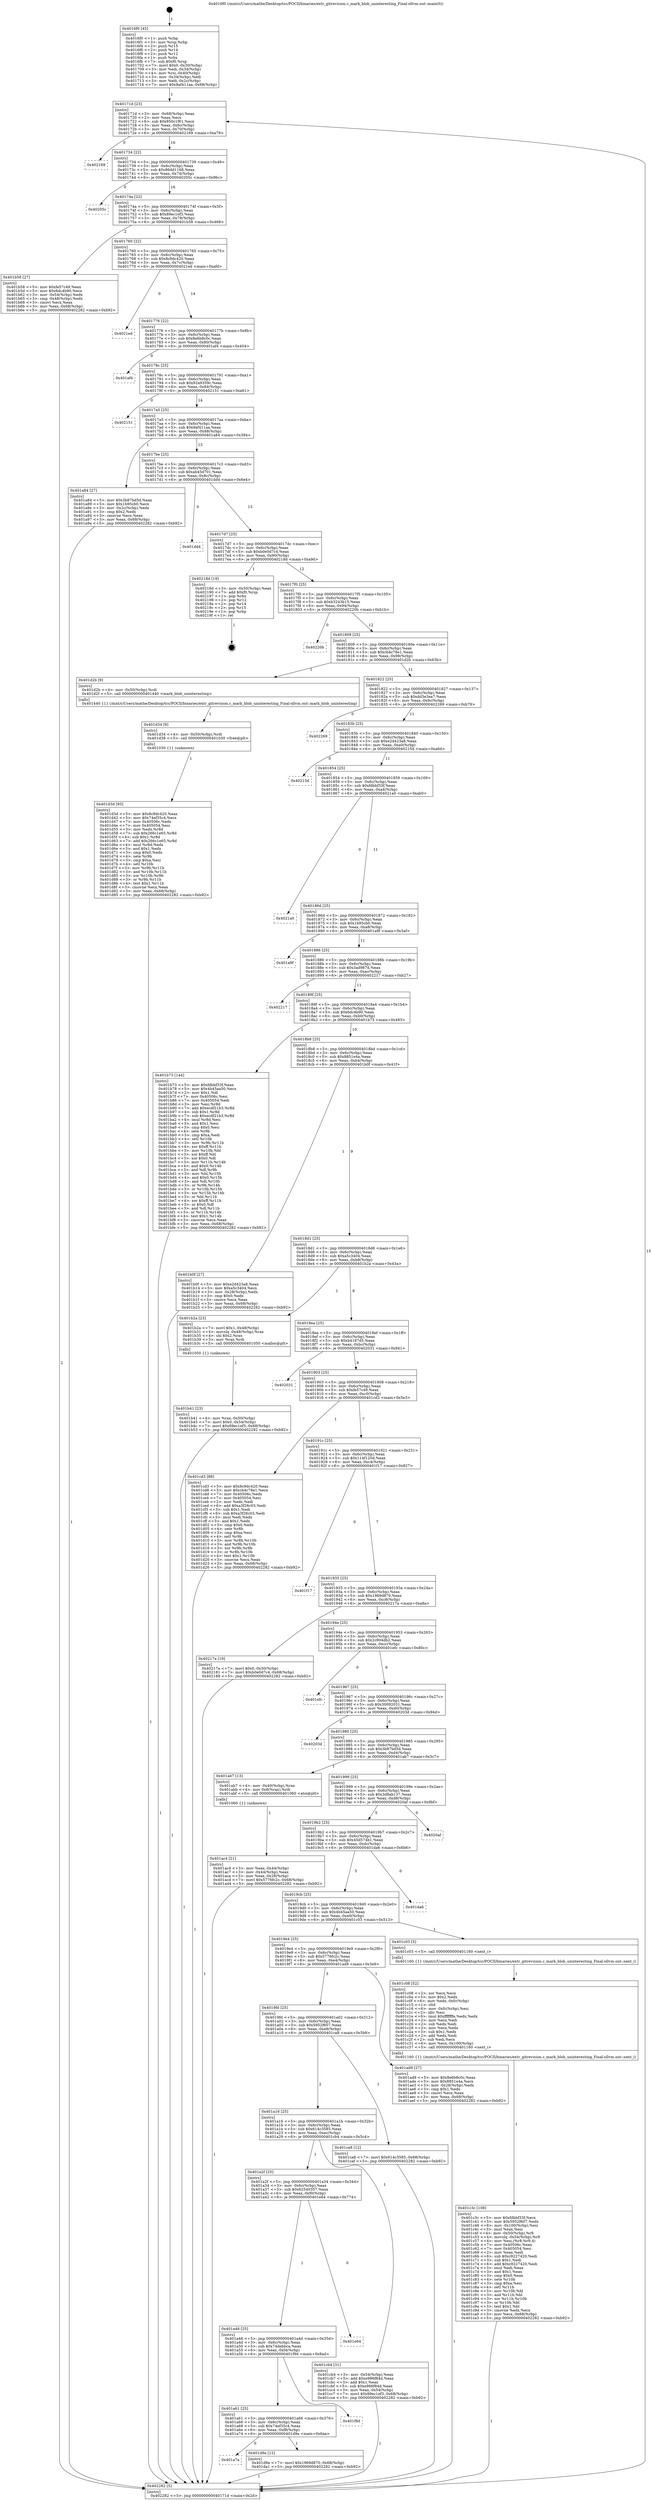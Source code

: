 digraph "0x4016f0" {
  label = "0x4016f0 (/mnt/c/Users/mathe/Desktop/tcc/POCII/binaries/extr_gitrevision.c_mark_blob_uninteresting_Final-ollvm.out::main(0))"
  labelloc = "t"
  node[shape=record]

  Entry [label="",width=0.3,height=0.3,shape=circle,fillcolor=black,style=filled]
  "0x40171d" [label="{
     0x40171d [23]\l
     | [instrs]\l
     &nbsp;&nbsp;0x40171d \<+3\>: mov -0x68(%rbp),%eax\l
     &nbsp;&nbsp;0x401720 \<+2\>: mov %eax,%ecx\l
     &nbsp;&nbsp;0x401722 \<+6\>: sub $0x850c1f61,%ecx\l
     &nbsp;&nbsp;0x401728 \<+3\>: mov %eax,-0x6c(%rbp)\l
     &nbsp;&nbsp;0x40172b \<+3\>: mov %ecx,-0x70(%rbp)\l
     &nbsp;&nbsp;0x40172e \<+6\>: je 0000000000402169 \<main+0xa79\>\l
  }"]
  "0x402169" [label="{
     0x402169\l
  }", style=dashed]
  "0x401734" [label="{
     0x401734 [22]\l
     | [instrs]\l
     &nbsp;&nbsp;0x401734 \<+5\>: jmp 0000000000401739 \<main+0x49\>\l
     &nbsp;&nbsp;0x401739 \<+3\>: mov -0x6c(%rbp),%eax\l
     &nbsp;&nbsp;0x40173c \<+5\>: sub $0x86dd1168,%eax\l
     &nbsp;&nbsp;0x401741 \<+3\>: mov %eax,-0x74(%rbp)\l
     &nbsp;&nbsp;0x401744 \<+6\>: je 000000000040205c \<main+0x96c\>\l
  }"]
  Exit [label="",width=0.3,height=0.3,shape=circle,fillcolor=black,style=filled,peripheries=2]
  "0x40205c" [label="{
     0x40205c\l
  }", style=dashed]
  "0x40174a" [label="{
     0x40174a [22]\l
     | [instrs]\l
     &nbsp;&nbsp;0x40174a \<+5\>: jmp 000000000040174f \<main+0x5f\>\l
     &nbsp;&nbsp;0x40174f \<+3\>: mov -0x6c(%rbp),%eax\l
     &nbsp;&nbsp;0x401752 \<+5\>: sub $0x89ec1ef3,%eax\l
     &nbsp;&nbsp;0x401757 \<+3\>: mov %eax,-0x78(%rbp)\l
     &nbsp;&nbsp;0x40175a \<+6\>: je 0000000000401b58 \<main+0x468\>\l
  }"]
  "0x401a7a" [label="{
     0x401a7a\l
  }", style=dashed]
  "0x401b58" [label="{
     0x401b58 [27]\l
     | [instrs]\l
     &nbsp;&nbsp;0x401b58 \<+5\>: mov $0xfe57c49,%eax\l
     &nbsp;&nbsp;0x401b5d \<+5\>: mov $0x6dc4b90,%ecx\l
     &nbsp;&nbsp;0x401b62 \<+3\>: mov -0x54(%rbp),%edx\l
     &nbsp;&nbsp;0x401b65 \<+3\>: cmp -0x48(%rbp),%edx\l
     &nbsp;&nbsp;0x401b68 \<+3\>: cmovl %ecx,%eax\l
     &nbsp;&nbsp;0x401b6b \<+3\>: mov %eax,-0x68(%rbp)\l
     &nbsp;&nbsp;0x401b6e \<+5\>: jmp 0000000000402282 \<main+0xb92\>\l
  }"]
  "0x401760" [label="{
     0x401760 [22]\l
     | [instrs]\l
     &nbsp;&nbsp;0x401760 \<+5\>: jmp 0000000000401765 \<main+0x75\>\l
     &nbsp;&nbsp;0x401765 \<+3\>: mov -0x6c(%rbp),%eax\l
     &nbsp;&nbsp;0x401768 \<+5\>: sub $0x8c9dc420,%eax\l
     &nbsp;&nbsp;0x40176d \<+3\>: mov %eax,-0x7c(%rbp)\l
     &nbsp;&nbsp;0x401770 \<+6\>: je 00000000004021ed \<main+0xafd\>\l
  }"]
  "0x401d9a" [label="{
     0x401d9a [12]\l
     | [instrs]\l
     &nbsp;&nbsp;0x401d9a \<+7\>: movl $0x1969d870,-0x68(%rbp)\l
     &nbsp;&nbsp;0x401da1 \<+5\>: jmp 0000000000402282 \<main+0xb92\>\l
  }"]
  "0x4021ed" [label="{
     0x4021ed\l
  }", style=dashed]
  "0x401776" [label="{
     0x401776 [22]\l
     | [instrs]\l
     &nbsp;&nbsp;0x401776 \<+5\>: jmp 000000000040177b \<main+0x8b\>\l
     &nbsp;&nbsp;0x40177b \<+3\>: mov -0x6c(%rbp),%eax\l
     &nbsp;&nbsp;0x40177e \<+5\>: sub $0x8e6b8c0c,%eax\l
     &nbsp;&nbsp;0x401783 \<+3\>: mov %eax,-0x80(%rbp)\l
     &nbsp;&nbsp;0x401786 \<+6\>: je 0000000000401af4 \<main+0x404\>\l
  }"]
  "0x401a61" [label="{
     0x401a61 [25]\l
     | [instrs]\l
     &nbsp;&nbsp;0x401a61 \<+5\>: jmp 0000000000401a66 \<main+0x376\>\l
     &nbsp;&nbsp;0x401a66 \<+3\>: mov -0x6c(%rbp),%eax\l
     &nbsp;&nbsp;0x401a69 \<+5\>: sub $0x74ef35c4,%eax\l
     &nbsp;&nbsp;0x401a6e \<+6\>: mov %eax,-0xf8(%rbp)\l
     &nbsp;&nbsp;0x401a74 \<+6\>: je 0000000000401d9a \<main+0x6aa\>\l
  }"]
  "0x401af4" [label="{
     0x401af4\l
  }", style=dashed]
  "0x40178c" [label="{
     0x40178c [25]\l
     | [instrs]\l
     &nbsp;&nbsp;0x40178c \<+5\>: jmp 0000000000401791 \<main+0xa1\>\l
     &nbsp;&nbsp;0x401791 \<+3\>: mov -0x6c(%rbp),%eax\l
     &nbsp;&nbsp;0x401794 \<+5\>: sub $0x92a9359c,%eax\l
     &nbsp;&nbsp;0x401799 \<+6\>: mov %eax,-0x84(%rbp)\l
     &nbsp;&nbsp;0x40179f \<+6\>: je 0000000000402151 \<main+0xa61\>\l
  }"]
  "0x401f9d" [label="{
     0x401f9d\l
  }", style=dashed]
  "0x402151" [label="{
     0x402151\l
  }", style=dashed]
  "0x4017a5" [label="{
     0x4017a5 [25]\l
     | [instrs]\l
     &nbsp;&nbsp;0x4017a5 \<+5\>: jmp 00000000004017aa \<main+0xba\>\l
     &nbsp;&nbsp;0x4017aa \<+3\>: mov -0x6c(%rbp),%eax\l
     &nbsp;&nbsp;0x4017ad \<+5\>: sub $0x9af411aa,%eax\l
     &nbsp;&nbsp;0x4017b2 \<+6\>: mov %eax,-0x88(%rbp)\l
     &nbsp;&nbsp;0x4017b8 \<+6\>: je 0000000000401a84 \<main+0x394\>\l
  }"]
  "0x401a48" [label="{
     0x401a48 [25]\l
     | [instrs]\l
     &nbsp;&nbsp;0x401a48 \<+5\>: jmp 0000000000401a4d \<main+0x35d\>\l
     &nbsp;&nbsp;0x401a4d \<+3\>: mov -0x6c(%rbp),%eax\l
     &nbsp;&nbsp;0x401a50 \<+5\>: sub $0x74debbca,%eax\l
     &nbsp;&nbsp;0x401a55 \<+6\>: mov %eax,-0xf4(%rbp)\l
     &nbsp;&nbsp;0x401a5b \<+6\>: je 0000000000401f9d \<main+0x8ad\>\l
  }"]
  "0x401a84" [label="{
     0x401a84 [27]\l
     | [instrs]\l
     &nbsp;&nbsp;0x401a84 \<+5\>: mov $0x3b87bd5d,%eax\l
     &nbsp;&nbsp;0x401a89 \<+5\>: mov $0x1b95cb0,%ecx\l
     &nbsp;&nbsp;0x401a8e \<+3\>: mov -0x2c(%rbp),%edx\l
     &nbsp;&nbsp;0x401a91 \<+3\>: cmp $0x2,%edx\l
     &nbsp;&nbsp;0x401a94 \<+3\>: cmovne %ecx,%eax\l
     &nbsp;&nbsp;0x401a97 \<+3\>: mov %eax,-0x68(%rbp)\l
     &nbsp;&nbsp;0x401a9a \<+5\>: jmp 0000000000402282 \<main+0xb92\>\l
  }"]
  "0x4017be" [label="{
     0x4017be [25]\l
     | [instrs]\l
     &nbsp;&nbsp;0x4017be \<+5\>: jmp 00000000004017c3 \<main+0xd3\>\l
     &nbsp;&nbsp;0x4017c3 \<+3\>: mov -0x6c(%rbp),%eax\l
     &nbsp;&nbsp;0x4017c6 \<+5\>: sub $0xab45d701,%eax\l
     &nbsp;&nbsp;0x4017cb \<+6\>: mov %eax,-0x8c(%rbp)\l
     &nbsp;&nbsp;0x4017d1 \<+6\>: je 0000000000401dd4 \<main+0x6e4\>\l
  }"]
  "0x402282" [label="{
     0x402282 [5]\l
     | [instrs]\l
     &nbsp;&nbsp;0x402282 \<+5\>: jmp 000000000040171d \<main+0x2d\>\l
  }"]
  "0x4016f0" [label="{
     0x4016f0 [45]\l
     | [instrs]\l
     &nbsp;&nbsp;0x4016f0 \<+1\>: push %rbp\l
     &nbsp;&nbsp;0x4016f1 \<+3\>: mov %rsp,%rbp\l
     &nbsp;&nbsp;0x4016f4 \<+2\>: push %r15\l
     &nbsp;&nbsp;0x4016f6 \<+2\>: push %r14\l
     &nbsp;&nbsp;0x4016f8 \<+2\>: push %r12\l
     &nbsp;&nbsp;0x4016fa \<+1\>: push %rbx\l
     &nbsp;&nbsp;0x4016fb \<+7\>: sub $0xf0,%rsp\l
     &nbsp;&nbsp;0x401702 \<+7\>: movl $0x0,-0x30(%rbp)\l
     &nbsp;&nbsp;0x401709 \<+3\>: mov %edi,-0x34(%rbp)\l
     &nbsp;&nbsp;0x40170c \<+4\>: mov %rsi,-0x40(%rbp)\l
     &nbsp;&nbsp;0x401710 \<+3\>: mov -0x34(%rbp),%edi\l
     &nbsp;&nbsp;0x401713 \<+3\>: mov %edi,-0x2c(%rbp)\l
     &nbsp;&nbsp;0x401716 \<+7\>: movl $0x9af411aa,-0x68(%rbp)\l
  }"]
  "0x401e64" [label="{
     0x401e64\l
  }", style=dashed]
  "0x401dd4" [label="{
     0x401dd4\l
  }", style=dashed]
  "0x4017d7" [label="{
     0x4017d7 [25]\l
     | [instrs]\l
     &nbsp;&nbsp;0x4017d7 \<+5\>: jmp 00000000004017dc \<main+0xec\>\l
     &nbsp;&nbsp;0x4017dc \<+3\>: mov -0x6c(%rbp),%eax\l
     &nbsp;&nbsp;0x4017df \<+5\>: sub $0xb0e0d7c4,%eax\l
     &nbsp;&nbsp;0x4017e4 \<+6\>: mov %eax,-0x90(%rbp)\l
     &nbsp;&nbsp;0x4017ea \<+6\>: je 000000000040218d \<main+0xa9d\>\l
  }"]
  "0x401d3d" [label="{
     0x401d3d [93]\l
     | [instrs]\l
     &nbsp;&nbsp;0x401d3d \<+5\>: mov $0x8c9dc420,%eax\l
     &nbsp;&nbsp;0x401d42 \<+5\>: mov $0x74ef35c4,%ecx\l
     &nbsp;&nbsp;0x401d47 \<+7\>: mov 0x40506c,%edx\l
     &nbsp;&nbsp;0x401d4e \<+7\>: mov 0x405054,%esi\l
     &nbsp;&nbsp;0x401d55 \<+3\>: mov %edx,%r8d\l
     &nbsp;&nbsp;0x401d58 \<+7\>: sub $0x266c1e65,%r8d\l
     &nbsp;&nbsp;0x401d5f \<+4\>: sub $0x1,%r8d\l
     &nbsp;&nbsp;0x401d63 \<+7\>: add $0x266c1e65,%r8d\l
     &nbsp;&nbsp;0x401d6a \<+4\>: imul %r8d,%edx\l
     &nbsp;&nbsp;0x401d6e \<+3\>: and $0x1,%edx\l
     &nbsp;&nbsp;0x401d71 \<+3\>: cmp $0x0,%edx\l
     &nbsp;&nbsp;0x401d74 \<+4\>: sete %r9b\l
     &nbsp;&nbsp;0x401d78 \<+3\>: cmp $0xa,%esi\l
     &nbsp;&nbsp;0x401d7b \<+4\>: setl %r10b\l
     &nbsp;&nbsp;0x401d7f \<+3\>: mov %r9b,%r11b\l
     &nbsp;&nbsp;0x401d82 \<+3\>: and %r10b,%r11b\l
     &nbsp;&nbsp;0x401d85 \<+3\>: xor %r10b,%r9b\l
     &nbsp;&nbsp;0x401d88 \<+3\>: or %r9b,%r11b\l
     &nbsp;&nbsp;0x401d8b \<+4\>: test $0x1,%r11b\l
     &nbsp;&nbsp;0x401d8f \<+3\>: cmovne %ecx,%eax\l
     &nbsp;&nbsp;0x401d92 \<+3\>: mov %eax,-0x68(%rbp)\l
     &nbsp;&nbsp;0x401d95 \<+5\>: jmp 0000000000402282 \<main+0xb92\>\l
  }"]
  "0x40218d" [label="{
     0x40218d [19]\l
     | [instrs]\l
     &nbsp;&nbsp;0x40218d \<+3\>: mov -0x30(%rbp),%eax\l
     &nbsp;&nbsp;0x402190 \<+7\>: add $0xf0,%rsp\l
     &nbsp;&nbsp;0x402197 \<+1\>: pop %rbx\l
     &nbsp;&nbsp;0x402198 \<+2\>: pop %r12\l
     &nbsp;&nbsp;0x40219a \<+2\>: pop %r14\l
     &nbsp;&nbsp;0x40219c \<+2\>: pop %r15\l
     &nbsp;&nbsp;0x40219e \<+1\>: pop %rbp\l
     &nbsp;&nbsp;0x40219f \<+1\>: ret\l
  }"]
  "0x4017f0" [label="{
     0x4017f0 [25]\l
     | [instrs]\l
     &nbsp;&nbsp;0x4017f0 \<+5\>: jmp 00000000004017f5 \<main+0x105\>\l
     &nbsp;&nbsp;0x4017f5 \<+3\>: mov -0x6c(%rbp),%eax\l
     &nbsp;&nbsp;0x4017f8 \<+5\>: sub $0xb3243b15,%eax\l
     &nbsp;&nbsp;0x4017fd \<+6\>: mov %eax,-0x94(%rbp)\l
     &nbsp;&nbsp;0x401803 \<+6\>: je 000000000040220b \<main+0xb1b\>\l
  }"]
  "0x401d34" [label="{
     0x401d34 [9]\l
     | [instrs]\l
     &nbsp;&nbsp;0x401d34 \<+4\>: mov -0x50(%rbp),%rdi\l
     &nbsp;&nbsp;0x401d38 \<+5\>: call 0000000000401030 \<free@plt\>\l
     | [calls]\l
     &nbsp;&nbsp;0x401030 \{1\} (unknown)\l
  }"]
  "0x40220b" [label="{
     0x40220b\l
  }", style=dashed]
  "0x401809" [label="{
     0x401809 [25]\l
     | [instrs]\l
     &nbsp;&nbsp;0x401809 \<+5\>: jmp 000000000040180e \<main+0x11e\>\l
     &nbsp;&nbsp;0x40180e \<+3\>: mov -0x6c(%rbp),%eax\l
     &nbsp;&nbsp;0x401811 \<+5\>: sub $0xcb4c78e1,%eax\l
     &nbsp;&nbsp;0x401816 \<+6\>: mov %eax,-0x98(%rbp)\l
     &nbsp;&nbsp;0x40181c \<+6\>: je 0000000000401d2b \<main+0x63b\>\l
  }"]
  "0x401a2f" [label="{
     0x401a2f [25]\l
     | [instrs]\l
     &nbsp;&nbsp;0x401a2f \<+5\>: jmp 0000000000401a34 \<main+0x344\>\l
     &nbsp;&nbsp;0x401a34 \<+3\>: mov -0x6c(%rbp),%eax\l
     &nbsp;&nbsp;0x401a37 \<+5\>: sub $0x62540357,%eax\l
     &nbsp;&nbsp;0x401a3c \<+6\>: mov %eax,-0xf0(%rbp)\l
     &nbsp;&nbsp;0x401a42 \<+6\>: je 0000000000401e64 \<main+0x774\>\l
  }"]
  "0x401d2b" [label="{
     0x401d2b [9]\l
     | [instrs]\l
     &nbsp;&nbsp;0x401d2b \<+4\>: mov -0x50(%rbp),%rdi\l
     &nbsp;&nbsp;0x401d2f \<+5\>: call 0000000000401440 \<mark_blob_uninteresting\>\l
     | [calls]\l
     &nbsp;&nbsp;0x401440 \{1\} (/mnt/c/Users/mathe/Desktop/tcc/POCII/binaries/extr_gitrevision.c_mark_blob_uninteresting_Final-ollvm.out::mark_blob_uninteresting)\l
  }"]
  "0x401822" [label="{
     0x401822 [25]\l
     | [instrs]\l
     &nbsp;&nbsp;0x401822 \<+5\>: jmp 0000000000401827 \<main+0x137\>\l
     &nbsp;&nbsp;0x401827 \<+3\>: mov -0x6c(%rbp),%eax\l
     &nbsp;&nbsp;0x40182a \<+5\>: sub $0xdd3e3ea7,%eax\l
     &nbsp;&nbsp;0x40182f \<+6\>: mov %eax,-0x9c(%rbp)\l
     &nbsp;&nbsp;0x401835 \<+6\>: je 0000000000402269 \<main+0xb79\>\l
  }"]
  "0x401cb4" [label="{
     0x401cb4 [31]\l
     | [instrs]\l
     &nbsp;&nbsp;0x401cb4 \<+3\>: mov -0x54(%rbp),%eax\l
     &nbsp;&nbsp;0x401cb7 \<+5\>: add $0xe986f84d,%eax\l
     &nbsp;&nbsp;0x401cbc \<+3\>: add $0x1,%eax\l
     &nbsp;&nbsp;0x401cbf \<+5\>: sub $0xe986f84d,%eax\l
     &nbsp;&nbsp;0x401cc4 \<+3\>: mov %eax,-0x54(%rbp)\l
     &nbsp;&nbsp;0x401cc7 \<+7\>: movl $0x89ec1ef3,-0x68(%rbp)\l
     &nbsp;&nbsp;0x401cce \<+5\>: jmp 0000000000402282 \<main+0xb92\>\l
  }"]
  "0x402269" [label="{
     0x402269\l
  }", style=dashed]
  "0x40183b" [label="{
     0x40183b [25]\l
     | [instrs]\l
     &nbsp;&nbsp;0x40183b \<+5\>: jmp 0000000000401840 \<main+0x150\>\l
     &nbsp;&nbsp;0x401840 \<+3\>: mov -0x6c(%rbp),%eax\l
     &nbsp;&nbsp;0x401843 \<+5\>: sub $0xe2d423a8,%eax\l
     &nbsp;&nbsp;0x401848 \<+6\>: mov %eax,-0xa0(%rbp)\l
     &nbsp;&nbsp;0x40184e \<+6\>: je 000000000040215d \<main+0xa6d\>\l
  }"]
  "0x401a16" [label="{
     0x401a16 [25]\l
     | [instrs]\l
     &nbsp;&nbsp;0x401a16 \<+5\>: jmp 0000000000401a1b \<main+0x32b\>\l
     &nbsp;&nbsp;0x401a1b \<+3\>: mov -0x6c(%rbp),%eax\l
     &nbsp;&nbsp;0x401a1e \<+5\>: sub $0x614c3585,%eax\l
     &nbsp;&nbsp;0x401a23 \<+6\>: mov %eax,-0xec(%rbp)\l
     &nbsp;&nbsp;0x401a29 \<+6\>: je 0000000000401cb4 \<main+0x5c4\>\l
  }"]
  "0x40215d" [label="{
     0x40215d\l
  }", style=dashed]
  "0x401854" [label="{
     0x401854 [25]\l
     | [instrs]\l
     &nbsp;&nbsp;0x401854 \<+5\>: jmp 0000000000401859 \<main+0x169\>\l
     &nbsp;&nbsp;0x401859 \<+3\>: mov -0x6c(%rbp),%eax\l
     &nbsp;&nbsp;0x40185c \<+5\>: sub $0xfdbbf33f,%eax\l
     &nbsp;&nbsp;0x401861 \<+6\>: mov %eax,-0xa4(%rbp)\l
     &nbsp;&nbsp;0x401867 \<+6\>: je 00000000004021a0 \<main+0xab0\>\l
  }"]
  "0x401ca8" [label="{
     0x401ca8 [12]\l
     | [instrs]\l
     &nbsp;&nbsp;0x401ca8 \<+7\>: movl $0x614c3585,-0x68(%rbp)\l
     &nbsp;&nbsp;0x401caf \<+5\>: jmp 0000000000402282 \<main+0xb92\>\l
  }"]
  "0x4021a0" [label="{
     0x4021a0\l
  }", style=dashed]
  "0x40186d" [label="{
     0x40186d [25]\l
     | [instrs]\l
     &nbsp;&nbsp;0x40186d \<+5\>: jmp 0000000000401872 \<main+0x182\>\l
     &nbsp;&nbsp;0x401872 \<+3\>: mov -0x6c(%rbp),%eax\l
     &nbsp;&nbsp;0x401875 \<+5\>: sub $0x1b95cb0,%eax\l
     &nbsp;&nbsp;0x40187a \<+6\>: mov %eax,-0xa8(%rbp)\l
     &nbsp;&nbsp;0x401880 \<+6\>: je 0000000000401a9f \<main+0x3af\>\l
  }"]
  "0x401c3c" [label="{
     0x401c3c [108]\l
     | [instrs]\l
     &nbsp;&nbsp;0x401c3c \<+5\>: mov $0xfdbbf33f,%ecx\l
     &nbsp;&nbsp;0x401c41 \<+5\>: mov $0x5952f607,%edx\l
     &nbsp;&nbsp;0x401c46 \<+6\>: mov -0x100(%rbp),%esi\l
     &nbsp;&nbsp;0x401c4c \<+3\>: imul %eax,%esi\l
     &nbsp;&nbsp;0x401c4f \<+4\>: mov -0x50(%rbp),%r8\l
     &nbsp;&nbsp;0x401c53 \<+4\>: movslq -0x54(%rbp),%r9\l
     &nbsp;&nbsp;0x401c57 \<+4\>: mov %esi,(%r8,%r9,4)\l
     &nbsp;&nbsp;0x401c5b \<+7\>: mov 0x40506c,%eax\l
     &nbsp;&nbsp;0x401c62 \<+7\>: mov 0x405054,%esi\l
     &nbsp;&nbsp;0x401c69 \<+2\>: mov %eax,%edi\l
     &nbsp;&nbsp;0x401c6b \<+6\>: sub $0xc9227420,%edi\l
     &nbsp;&nbsp;0x401c71 \<+3\>: sub $0x1,%edi\l
     &nbsp;&nbsp;0x401c74 \<+6\>: add $0xc9227420,%edi\l
     &nbsp;&nbsp;0x401c7a \<+3\>: imul %edi,%eax\l
     &nbsp;&nbsp;0x401c7d \<+3\>: and $0x1,%eax\l
     &nbsp;&nbsp;0x401c80 \<+3\>: cmp $0x0,%eax\l
     &nbsp;&nbsp;0x401c83 \<+4\>: sete %r10b\l
     &nbsp;&nbsp;0x401c87 \<+3\>: cmp $0xa,%esi\l
     &nbsp;&nbsp;0x401c8a \<+4\>: setl %r11b\l
     &nbsp;&nbsp;0x401c8e \<+3\>: mov %r10b,%bl\l
     &nbsp;&nbsp;0x401c91 \<+3\>: and %r11b,%bl\l
     &nbsp;&nbsp;0x401c94 \<+3\>: xor %r11b,%r10b\l
     &nbsp;&nbsp;0x401c97 \<+3\>: or %r10b,%bl\l
     &nbsp;&nbsp;0x401c9a \<+3\>: test $0x1,%bl\l
     &nbsp;&nbsp;0x401c9d \<+3\>: cmovne %edx,%ecx\l
     &nbsp;&nbsp;0x401ca0 \<+3\>: mov %ecx,-0x68(%rbp)\l
     &nbsp;&nbsp;0x401ca3 \<+5\>: jmp 0000000000402282 \<main+0xb92\>\l
  }"]
  "0x401a9f" [label="{
     0x401a9f\l
  }", style=dashed]
  "0x401886" [label="{
     0x401886 [25]\l
     | [instrs]\l
     &nbsp;&nbsp;0x401886 \<+5\>: jmp 000000000040188b \<main+0x19b\>\l
     &nbsp;&nbsp;0x40188b \<+3\>: mov -0x6c(%rbp),%eax\l
     &nbsp;&nbsp;0x40188e \<+5\>: sub $0x3ad987d,%eax\l
     &nbsp;&nbsp;0x401893 \<+6\>: mov %eax,-0xac(%rbp)\l
     &nbsp;&nbsp;0x401899 \<+6\>: je 0000000000402217 \<main+0xb27\>\l
  }"]
  "0x401c08" [label="{
     0x401c08 [52]\l
     | [instrs]\l
     &nbsp;&nbsp;0x401c08 \<+2\>: xor %ecx,%ecx\l
     &nbsp;&nbsp;0x401c0a \<+5\>: mov $0x2,%edx\l
     &nbsp;&nbsp;0x401c0f \<+6\>: mov %edx,-0xfc(%rbp)\l
     &nbsp;&nbsp;0x401c15 \<+1\>: cltd\l
     &nbsp;&nbsp;0x401c16 \<+6\>: mov -0xfc(%rbp),%esi\l
     &nbsp;&nbsp;0x401c1c \<+2\>: idiv %esi\l
     &nbsp;&nbsp;0x401c1e \<+6\>: imul $0xfffffffe,%edx,%edx\l
     &nbsp;&nbsp;0x401c24 \<+2\>: mov %ecx,%edi\l
     &nbsp;&nbsp;0x401c26 \<+2\>: sub %edx,%edi\l
     &nbsp;&nbsp;0x401c28 \<+2\>: mov %ecx,%edx\l
     &nbsp;&nbsp;0x401c2a \<+3\>: sub $0x1,%edx\l
     &nbsp;&nbsp;0x401c2d \<+2\>: add %edx,%edi\l
     &nbsp;&nbsp;0x401c2f \<+2\>: sub %edi,%ecx\l
     &nbsp;&nbsp;0x401c31 \<+6\>: mov %ecx,-0x100(%rbp)\l
     &nbsp;&nbsp;0x401c37 \<+5\>: call 0000000000401160 \<next_i\>\l
     | [calls]\l
     &nbsp;&nbsp;0x401160 \{1\} (/mnt/c/Users/mathe/Desktop/tcc/POCII/binaries/extr_gitrevision.c_mark_blob_uninteresting_Final-ollvm.out::next_i)\l
  }"]
  "0x402217" [label="{
     0x402217\l
  }", style=dashed]
  "0x40189f" [label="{
     0x40189f [25]\l
     | [instrs]\l
     &nbsp;&nbsp;0x40189f \<+5\>: jmp 00000000004018a4 \<main+0x1b4\>\l
     &nbsp;&nbsp;0x4018a4 \<+3\>: mov -0x6c(%rbp),%eax\l
     &nbsp;&nbsp;0x4018a7 \<+5\>: sub $0x6dc4b90,%eax\l
     &nbsp;&nbsp;0x4018ac \<+6\>: mov %eax,-0xb0(%rbp)\l
     &nbsp;&nbsp;0x4018b2 \<+6\>: je 0000000000401b73 \<main+0x483\>\l
  }"]
  "0x401b41" [label="{
     0x401b41 [23]\l
     | [instrs]\l
     &nbsp;&nbsp;0x401b41 \<+4\>: mov %rax,-0x50(%rbp)\l
     &nbsp;&nbsp;0x401b45 \<+7\>: movl $0x0,-0x54(%rbp)\l
     &nbsp;&nbsp;0x401b4c \<+7\>: movl $0x89ec1ef3,-0x68(%rbp)\l
     &nbsp;&nbsp;0x401b53 \<+5\>: jmp 0000000000402282 \<main+0xb92\>\l
  }"]
  "0x401b73" [label="{
     0x401b73 [144]\l
     | [instrs]\l
     &nbsp;&nbsp;0x401b73 \<+5\>: mov $0xfdbbf33f,%eax\l
     &nbsp;&nbsp;0x401b78 \<+5\>: mov $0x4b45aa50,%ecx\l
     &nbsp;&nbsp;0x401b7d \<+2\>: mov $0x1,%dl\l
     &nbsp;&nbsp;0x401b7f \<+7\>: mov 0x40506c,%esi\l
     &nbsp;&nbsp;0x401b86 \<+7\>: mov 0x405054,%edi\l
     &nbsp;&nbsp;0x401b8d \<+3\>: mov %esi,%r8d\l
     &nbsp;&nbsp;0x401b90 \<+7\>: add $0xecdf21b3,%r8d\l
     &nbsp;&nbsp;0x401b97 \<+4\>: sub $0x1,%r8d\l
     &nbsp;&nbsp;0x401b9b \<+7\>: sub $0xecdf21b3,%r8d\l
     &nbsp;&nbsp;0x401ba2 \<+4\>: imul %r8d,%esi\l
     &nbsp;&nbsp;0x401ba6 \<+3\>: and $0x1,%esi\l
     &nbsp;&nbsp;0x401ba9 \<+3\>: cmp $0x0,%esi\l
     &nbsp;&nbsp;0x401bac \<+4\>: sete %r9b\l
     &nbsp;&nbsp;0x401bb0 \<+3\>: cmp $0xa,%edi\l
     &nbsp;&nbsp;0x401bb3 \<+4\>: setl %r10b\l
     &nbsp;&nbsp;0x401bb7 \<+3\>: mov %r9b,%r11b\l
     &nbsp;&nbsp;0x401bba \<+4\>: xor $0xff,%r11b\l
     &nbsp;&nbsp;0x401bbe \<+3\>: mov %r10b,%bl\l
     &nbsp;&nbsp;0x401bc1 \<+3\>: xor $0xff,%bl\l
     &nbsp;&nbsp;0x401bc4 \<+3\>: xor $0x0,%dl\l
     &nbsp;&nbsp;0x401bc7 \<+3\>: mov %r11b,%r14b\l
     &nbsp;&nbsp;0x401bca \<+4\>: and $0x0,%r14b\l
     &nbsp;&nbsp;0x401bce \<+3\>: and %dl,%r9b\l
     &nbsp;&nbsp;0x401bd1 \<+3\>: mov %bl,%r15b\l
     &nbsp;&nbsp;0x401bd4 \<+4\>: and $0x0,%r15b\l
     &nbsp;&nbsp;0x401bd8 \<+3\>: and %dl,%r10b\l
     &nbsp;&nbsp;0x401bdb \<+3\>: or %r9b,%r14b\l
     &nbsp;&nbsp;0x401bde \<+3\>: or %r10b,%r15b\l
     &nbsp;&nbsp;0x401be1 \<+3\>: xor %r15b,%r14b\l
     &nbsp;&nbsp;0x401be4 \<+3\>: or %bl,%r11b\l
     &nbsp;&nbsp;0x401be7 \<+4\>: xor $0xff,%r11b\l
     &nbsp;&nbsp;0x401beb \<+3\>: or $0x0,%dl\l
     &nbsp;&nbsp;0x401bee \<+3\>: and %dl,%r11b\l
     &nbsp;&nbsp;0x401bf1 \<+3\>: or %r11b,%r14b\l
     &nbsp;&nbsp;0x401bf4 \<+4\>: test $0x1,%r14b\l
     &nbsp;&nbsp;0x401bf8 \<+3\>: cmovne %ecx,%eax\l
     &nbsp;&nbsp;0x401bfb \<+3\>: mov %eax,-0x68(%rbp)\l
     &nbsp;&nbsp;0x401bfe \<+5\>: jmp 0000000000402282 \<main+0xb92\>\l
  }"]
  "0x4018b8" [label="{
     0x4018b8 [25]\l
     | [instrs]\l
     &nbsp;&nbsp;0x4018b8 \<+5\>: jmp 00000000004018bd \<main+0x1cd\>\l
     &nbsp;&nbsp;0x4018bd \<+3\>: mov -0x6c(%rbp),%eax\l
     &nbsp;&nbsp;0x4018c0 \<+5\>: sub $0x8851e4a,%eax\l
     &nbsp;&nbsp;0x4018c5 \<+6\>: mov %eax,-0xb4(%rbp)\l
     &nbsp;&nbsp;0x4018cb \<+6\>: je 0000000000401b0f \<main+0x41f\>\l
  }"]
  "0x4019fd" [label="{
     0x4019fd [25]\l
     | [instrs]\l
     &nbsp;&nbsp;0x4019fd \<+5\>: jmp 0000000000401a02 \<main+0x312\>\l
     &nbsp;&nbsp;0x401a02 \<+3\>: mov -0x6c(%rbp),%eax\l
     &nbsp;&nbsp;0x401a05 \<+5\>: sub $0x5952f607,%eax\l
     &nbsp;&nbsp;0x401a0a \<+6\>: mov %eax,-0xe8(%rbp)\l
     &nbsp;&nbsp;0x401a10 \<+6\>: je 0000000000401ca8 \<main+0x5b8\>\l
  }"]
  "0x401b0f" [label="{
     0x401b0f [27]\l
     | [instrs]\l
     &nbsp;&nbsp;0x401b0f \<+5\>: mov $0xe2d423a8,%eax\l
     &nbsp;&nbsp;0x401b14 \<+5\>: mov $0xa5c3404,%ecx\l
     &nbsp;&nbsp;0x401b19 \<+3\>: mov -0x28(%rbp),%edx\l
     &nbsp;&nbsp;0x401b1c \<+3\>: cmp $0x0,%edx\l
     &nbsp;&nbsp;0x401b1f \<+3\>: cmove %ecx,%eax\l
     &nbsp;&nbsp;0x401b22 \<+3\>: mov %eax,-0x68(%rbp)\l
     &nbsp;&nbsp;0x401b25 \<+5\>: jmp 0000000000402282 \<main+0xb92\>\l
  }"]
  "0x4018d1" [label="{
     0x4018d1 [25]\l
     | [instrs]\l
     &nbsp;&nbsp;0x4018d1 \<+5\>: jmp 00000000004018d6 \<main+0x1e6\>\l
     &nbsp;&nbsp;0x4018d6 \<+3\>: mov -0x6c(%rbp),%eax\l
     &nbsp;&nbsp;0x4018d9 \<+5\>: sub $0xa5c3404,%eax\l
     &nbsp;&nbsp;0x4018de \<+6\>: mov %eax,-0xb8(%rbp)\l
     &nbsp;&nbsp;0x4018e4 \<+6\>: je 0000000000401b2a \<main+0x43a\>\l
  }"]
  "0x401ad9" [label="{
     0x401ad9 [27]\l
     | [instrs]\l
     &nbsp;&nbsp;0x401ad9 \<+5\>: mov $0x8e6b8c0c,%eax\l
     &nbsp;&nbsp;0x401ade \<+5\>: mov $0x8851e4a,%ecx\l
     &nbsp;&nbsp;0x401ae3 \<+3\>: mov -0x28(%rbp),%edx\l
     &nbsp;&nbsp;0x401ae6 \<+3\>: cmp $0x1,%edx\l
     &nbsp;&nbsp;0x401ae9 \<+3\>: cmovl %ecx,%eax\l
     &nbsp;&nbsp;0x401aec \<+3\>: mov %eax,-0x68(%rbp)\l
     &nbsp;&nbsp;0x401aef \<+5\>: jmp 0000000000402282 \<main+0xb92\>\l
  }"]
  "0x401b2a" [label="{
     0x401b2a [23]\l
     | [instrs]\l
     &nbsp;&nbsp;0x401b2a \<+7\>: movl $0x1,-0x48(%rbp)\l
     &nbsp;&nbsp;0x401b31 \<+4\>: movslq -0x48(%rbp),%rax\l
     &nbsp;&nbsp;0x401b35 \<+4\>: shl $0x2,%rax\l
     &nbsp;&nbsp;0x401b39 \<+3\>: mov %rax,%rdi\l
     &nbsp;&nbsp;0x401b3c \<+5\>: call 0000000000401050 \<malloc@plt\>\l
     | [calls]\l
     &nbsp;&nbsp;0x401050 \{1\} (unknown)\l
  }"]
  "0x4018ea" [label="{
     0x4018ea [25]\l
     | [instrs]\l
     &nbsp;&nbsp;0x4018ea \<+5\>: jmp 00000000004018ef \<main+0x1ff\>\l
     &nbsp;&nbsp;0x4018ef \<+3\>: mov -0x6c(%rbp),%eax\l
     &nbsp;&nbsp;0x4018f2 \<+5\>: sub $0xb4187d5,%eax\l
     &nbsp;&nbsp;0x4018f7 \<+6\>: mov %eax,-0xbc(%rbp)\l
     &nbsp;&nbsp;0x4018fd \<+6\>: je 0000000000402031 \<main+0x941\>\l
  }"]
  "0x4019e4" [label="{
     0x4019e4 [25]\l
     | [instrs]\l
     &nbsp;&nbsp;0x4019e4 \<+5\>: jmp 00000000004019e9 \<main+0x2f9\>\l
     &nbsp;&nbsp;0x4019e9 \<+3\>: mov -0x6c(%rbp),%eax\l
     &nbsp;&nbsp;0x4019ec \<+5\>: sub $0x5776fc2c,%eax\l
     &nbsp;&nbsp;0x4019f1 \<+6\>: mov %eax,-0xe4(%rbp)\l
     &nbsp;&nbsp;0x4019f7 \<+6\>: je 0000000000401ad9 \<main+0x3e9\>\l
  }"]
  "0x402031" [label="{
     0x402031\l
  }", style=dashed]
  "0x401903" [label="{
     0x401903 [25]\l
     | [instrs]\l
     &nbsp;&nbsp;0x401903 \<+5\>: jmp 0000000000401908 \<main+0x218\>\l
     &nbsp;&nbsp;0x401908 \<+3\>: mov -0x6c(%rbp),%eax\l
     &nbsp;&nbsp;0x40190b \<+5\>: sub $0xfe57c49,%eax\l
     &nbsp;&nbsp;0x401910 \<+6\>: mov %eax,-0xc0(%rbp)\l
     &nbsp;&nbsp;0x401916 \<+6\>: je 0000000000401cd3 \<main+0x5e3\>\l
  }"]
  "0x401c03" [label="{
     0x401c03 [5]\l
     | [instrs]\l
     &nbsp;&nbsp;0x401c03 \<+5\>: call 0000000000401160 \<next_i\>\l
     | [calls]\l
     &nbsp;&nbsp;0x401160 \{1\} (/mnt/c/Users/mathe/Desktop/tcc/POCII/binaries/extr_gitrevision.c_mark_blob_uninteresting_Final-ollvm.out::next_i)\l
  }"]
  "0x401cd3" [label="{
     0x401cd3 [88]\l
     | [instrs]\l
     &nbsp;&nbsp;0x401cd3 \<+5\>: mov $0x8c9dc420,%eax\l
     &nbsp;&nbsp;0x401cd8 \<+5\>: mov $0xcb4c78e1,%ecx\l
     &nbsp;&nbsp;0x401cdd \<+7\>: mov 0x40506c,%edx\l
     &nbsp;&nbsp;0x401ce4 \<+7\>: mov 0x405054,%esi\l
     &nbsp;&nbsp;0x401ceb \<+2\>: mov %edx,%edi\l
     &nbsp;&nbsp;0x401ced \<+6\>: add $0xa3f26c03,%edi\l
     &nbsp;&nbsp;0x401cf3 \<+3\>: sub $0x1,%edi\l
     &nbsp;&nbsp;0x401cf6 \<+6\>: sub $0xa3f26c03,%edi\l
     &nbsp;&nbsp;0x401cfc \<+3\>: imul %edi,%edx\l
     &nbsp;&nbsp;0x401cff \<+3\>: and $0x1,%edx\l
     &nbsp;&nbsp;0x401d02 \<+3\>: cmp $0x0,%edx\l
     &nbsp;&nbsp;0x401d05 \<+4\>: sete %r8b\l
     &nbsp;&nbsp;0x401d09 \<+3\>: cmp $0xa,%esi\l
     &nbsp;&nbsp;0x401d0c \<+4\>: setl %r9b\l
     &nbsp;&nbsp;0x401d10 \<+3\>: mov %r8b,%r10b\l
     &nbsp;&nbsp;0x401d13 \<+3\>: and %r9b,%r10b\l
     &nbsp;&nbsp;0x401d16 \<+3\>: xor %r9b,%r8b\l
     &nbsp;&nbsp;0x401d19 \<+3\>: or %r8b,%r10b\l
     &nbsp;&nbsp;0x401d1c \<+4\>: test $0x1,%r10b\l
     &nbsp;&nbsp;0x401d20 \<+3\>: cmovne %ecx,%eax\l
     &nbsp;&nbsp;0x401d23 \<+3\>: mov %eax,-0x68(%rbp)\l
     &nbsp;&nbsp;0x401d26 \<+5\>: jmp 0000000000402282 \<main+0xb92\>\l
  }"]
  "0x40191c" [label="{
     0x40191c [25]\l
     | [instrs]\l
     &nbsp;&nbsp;0x40191c \<+5\>: jmp 0000000000401921 \<main+0x231\>\l
     &nbsp;&nbsp;0x401921 \<+3\>: mov -0x6c(%rbp),%eax\l
     &nbsp;&nbsp;0x401924 \<+5\>: sub $0x114f120d,%eax\l
     &nbsp;&nbsp;0x401929 \<+6\>: mov %eax,-0xc4(%rbp)\l
     &nbsp;&nbsp;0x40192f \<+6\>: je 0000000000401f17 \<main+0x827\>\l
  }"]
  "0x4019cb" [label="{
     0x4019cb [25]\l
     | [instrs]\l
     &nbsp;&nbsp;0x4019cb \<+5\>: jmp 00000000004019d0 \<main+0x2e0\>\l
     &nbsp;&nbsp;0x4019d0 \<+3\>: mov -0x6c(%rbp),%eax\l
     &nbsp;&nbsp;0x4019d3 \<+5\>: sub $0x4b45aa50,%eax\l
     &nbsp;&nbsp;0x4019d8 \<+6\>: mov %eax,-0xe0(%rbp)\l
     &nbsp;&nbsp;0x4019de \<+6\>: je 0000000000401c03 \<main+0x513\>\l
  }"]
  "0x401f17" [label="{
     0x401f17\l
  }", style=dashed]
  "0x401935" [label="{
     0x401935 [25]\l
     | [instrs]\l
     &nbsp;&nbsp;0x401935 \<+5\>: jmp 000000000040193a \<main+0x24a\>\l
     &nbsp;&nbsp;0x40193a \<+3\>: mov -0x6c(%rbp),%eax\l
     &nbsp;&nbsp;0x40193d \<+5\>: sub $0x1969d870,%eax\l
     &nbsp;&nbsp;0x401942 \<+6\>: mov %eax,-0xc8(%rbp)\l
     &nbsp;&nbsp;0x401948 \<+6\>: je 000000000040217a \<main+0xa8a\>\l
  }"]
  "0x401da6" [label="{
     0x401da6\l
  }", style=dashed]
  "0x40217a" [label="{
     0x40217a [19]\l
     | [instrs]\l
     &nbsp;&nbsp;0x40217a \<+7\>: movl $0x0,-0x30(%rbp)\l
     &nbsp;&nbsp;0x402181 \<+7\>: movl $0xb0e0d7c4,-0x68(%rbp)\l
     &nbsp;&nbsp;0x402188 \<+5\>: jmp 0000000000402282 \<main+0xb92\>\l
  }"]
  "0x40194e" [label="{
     0x40194e [25]\l
     | [instrs]\l
     &nbsp;&nbsp;0x40194e \<+5\>: jmp 0000000000401953 \<main+0x263\>\l
     &nbsp;&nbsp;0x401953 \<+3\>: mov -0x6c(%rbp),%eax\l
     &nbsp;&nbsp;0x401956 \<+5\>: sub $0x2c904db2,%eax\l
     &nbsp;&nbsp;0x40195b \<+6\>: mov %eax,-0xcc(%rbp)\l
     &nbsp;&nbsp;0x401961 \<+6\>: je 0000000000401efc \<main+0x80c\>\l
  }"]
  "0x4019b2" [label="{
     0x4019b2 [25]\l
     | [instrs]\l
     &nbsp;&nbsp;0x4019b2 \<+5\>: jmp 00000000004019b7 \<main+0x2c7\>\l
     &nbsp;&nbsp;0x4019b7 \<+3\>: mov -0x6c(%rbp),%eax\l
     &nbsp;&nbsp;0x4019ba \<+5\>: sub $0x45d574b1,%eax\l
     &nbsp;&nbsp;0x4019bf \<+6\>: mov %eax,-0xdc(%rbp)\l
     &nbsp;&nbsp;0x4019c5 \<+6\>: je 0000000000401da6 \<main+0x6b6\>\l
  }"]
  "0x401efc" [label="{
     0x401efc\l
  }", style=dashed]
  "0x401967" [label="{
     0x401967 [25]\l
     | [instrs]\l
     &nbsp;&nbsp;0x401967 \<+5\>: jmp 000000000040196c \<main+0x27c\>\l
     &nbsp;&nbsp;0x40196c \<+3\>: mov -0x6c(%rbp),%eax\l
     &nbsp;&nbsp;0x40196f \<+5\>: sub $0x30092031,%eax\l
     &nbsp;&nbsp;0x401974 \<+6\>: mov %eax,-0xd0(%rbp)\l
     &nbsp;&nbsp;0x40197a \<+6\>: je 000000000040203d \<main+0x94d\>\l
  }"]
  "0x4020af" [label="{
     0x4020af\l
  }", style=dashed]
  "0x40203d" [label="{
     0x40203d\l
  }", style=dashed]
  "0x401980" [label="{
     0x401980 [25]\l
     | [instrs]\l
     &nbsp;&nbsp;0x401980 \<+5\>: jmp 0000000000401985 \<main+0x295\>\l
     &nbsp;&nbsp;0x401985 \<+3\>: mov -0x6c(%rbp),%eax\l
     &nbsp;&nbsp;0x401988 \<+5\>: sub $0x3b87bd5d,%eax\l
     &nbsp;&nbsp;0x40198d \<+6\>: mov %eax,-0xd4(%rbp)\l
     &nbsp;&nbsp;0x401993 \<+6\>: je 0000000000401ab7 \<main+0x3c7\>\l
  }"]
  "0x401ac4" [label="{
     0x401ac4 [21]\l
     | [instrs]\l
     &nbsp;&nbsp;0x401ac4 \<+3\>: mov %eax,-0x44(%rbp)\l
     &nbsp;&nbsp;0x401ac7 \<+3\>: mov -0x44(%rbp),%eax\l
     &nbsp;&nbsp;0x401aca \<+3\>: mov %eax,-0x28(%rbp)\l
     &nbsp;&nbsp;0x401acd \<+7\>: movl $0x5776fc2c,-0x68(%rbp)\l
     &nbsp;&nbsp;0x401ad4 \<+5\>: jmp 0000000000402282 \<main+0xb92\>\l
  }"]
  "0x401ab7" [label="{
     0x401ab7 [13]\l
     | [instrs]\l
     &nbsp;&nbsp;0x401ab7 \<+4\>: mov -0x40(%rbp),%rax\l
     &nbsp;&nbsp;0x401abb \<+4\>: mov 0x8(%rax),%rdi\l
     &nbsp;&nbsp;0x401abf \<+5\>: call 0000000000401060 \<atoi@plt\>\l
     | [calls]\l
     &nbsp;&nbsp;0x401060 \{1\} (unknown)\l
  }"]
  "0x401999" [label="{
     0x401999 [25]\l
     | [instrs]\l
     &nbsp;&nbsp;0x401999 \<+5\>: jmp 000000000040199e \<main+0x2ae\>\l
     &nbsp;&nbsp;0x40199e \<+3\>: mov -0x6c(%rbp),%eax\l
     &nbsp;&nbsp;0x4019a1 \<+5\>: sub $0x3d8ab137,%eax\l
     &nbsp;&nbsp;0x4019a6 \<+6\>: mov %eax,-0xd8(%rbp)\l
     &nbsp;&nbsp;0x4019ac \<+6\>: je 00000000004020af \<main+0x9bf\>\l
  }"]
  Entry -> "0x4016f0" [label=" 1"]
  "0x40171d" -> "0x402169" [label=" 0"]
  "0x40171d" -> "0x401734" [label=" 16"]
  "0x40218d" -> Exit [label=" 1"]
  "0x401734" -> "0x40205c" [label=" 0"]
  "0x401734" -> "0x40174a" [label=" 16"]
  "0x40217a" -> "0x402282" [label=" 1"]
  "0x40174a" -> "0x401b58" [label=" 2"]
  "0x40174a" -> "0x401760" [label=" 14"]
  "0x401d9a" -> "0x402282" [label=" 1"]
  "0x401760" -> "0x4021ed" [label=" 0"]
  "0x401760" -> "0x401776" [label=" 14"]
  "0x401a61" -> "0x401a7a" [label=" 0"]
  "0x401776" -> "0x401af4" [label=" 0"]
  "0x401776" -> "0x40178c" [label=" 14"]
  "0x401a61" -> "0x401d9a" [label=" 1"]
  "0x40178c" -> "0x402151" [label=" 0"]
  "0x40178c" -> "0x4017a5" [label=" 14"]
  "0x401a48" -> "0x401a61" [label=" 1"]
  "0x4017a5" -> "0x401a84" [label=" 1"]
  "0x4017a5" -> "0x4017be" [label=" 13"]
  "0x401a84" -> "0x402282" [label=" 1"]
  "0x4016f0" -> "0x40171d" [label=" 1"]
  "0x402282" -> "0x40171d" [label=" 15"]
  "0x401a48" -> "0x401f9d" [label=" 0"]
  "0x4017be" -> "0x401dd4" [label=" 0"]
  "0x4017be" -> "0x4017d7" [label=" 13"]
  "0x401a2f" -> "0x401a48" [label=" 1"]
  "0x4017d7" -> "0x40218d" [label=" 1"]
  "0x4017d7" -> "0x4017f0" [label=" 12"]
  "0x401a2f" -> "0x401e64" [label=" 0"]
  "0x4017f0" -> "0x40220b" [label=" 0"]
  "0x4017f0" -> "0x401809" [label=" 12"]
  "0x401d3d" -> "0x402282" [label=" 1"]
  "0x401809" -> "0x401d2b" [label=" 1"]
  "0x401809" -> "0x401822" [label=" 11"]
  "0x401d34" -> "0x401d3d" [label=" 1"]
  "0x401822" -> "0x402269" [label=" 0"]
  "0x401822" -> "0x40183b" [label=" 11"]
  "0x401d2b" -> "0x401d34" [label=" 1"]
  "0x40183b" -> "0x40215d" [label=" 0"]
  "0x40183b" -> "0x401854" [label=" 11"]
  "0x401cb4" -> "0x402282" [label=" 1"]
  "0x401854" -> "0x4021a0" [label=" 0"]
  "0x401854" -> "0x40186d" [label=" 11"]
  "0x401a16" -> "0x401a2f" [label=" 1"]
  "0x40186d" -> "0x401a9f" [label=" 0"]
  "0x40186d" -> "0x401886" [label=" 11"]
  "0x401cd3" -> "0x402282" [label=" 1"]
  "0x401886" -> "0x402217" [label=" 0"]
  "0x401886" -> "0x40189f" [label=" 11"]
  "0x401ca8" -> "0x402282" [label=" 1"]
  "0x40189f" -> "0x401b73" [label=" 1"]
  "0x40189f" -> "0x4018b8" [label=" 10"]
  "0x4019fd" -> "0x401a16" [label=" 2"]
  "0x4018b8" -> "0x401b0f" [label=" 1"]
  "0x4018b8" -> "0x4018d1" [label=" 9"]
  "0x4019fd" -> "0x401ca8" [label=" 1"]
  "0x4018d1" -> "0x401b2a" [label=" 1"]
  "0x4018d1" -> "0x4018ea" [label=" 8"]
  "0x401a16" -> "0x401cb4" [label=" 1"]
  "0x4018ea" -> "0x402031" [label=" 0"]
  "0x4018ea" -> "0x401903" [label=" 8"]
  "0x401c08" -> "0x401c3c" [label=" 1"]
  "0x401903" -> "0x401cd3" [label=" 1"]
  "0x401903" -> "0x40191c" [label=" 7"]
  "0x401c03" -> "0x401c08" [label=" 1"]
  "0x40191c" -> "0x401f17" [label=" 0"]
  "0x40191c" -> "0x401935" [label=" 7"]
  "0x401b58" -> "0x402282" [label=" 2"]
  "0x401935" -> "0x40217a" [label=" 1"]
  "0x401935" -> "0x40194e" [label=" 6"]
  "0x401b41" -> "0x402282" [label=" 1"]
  "0x40194e" -> "0x401efc" [label=" 0"]
  "0x40194e" -> "0x401967" [label=" 6"]
  "0x401b0f" -> "0x402282" [label=" 1"]
  "0x401967" -> "0x40203d" [label=" 0"]
  "0x401967" -> "0x401980" [label=" 6"]
  "0x401ad9" -> "0x402282" [label=" 1"]
  "0x401980" -> "0x401ab7" [label=" 1"]
  "0x401980" -> "0x401999" [label=" 5"]
  "0x401ab7" -> "0x401ac4" [label=" 1"]
  "0x401ac4" -> "0x402282" [label=" 1"]
  "0x4019e4" -> "0x4019fd" [label=" 3"]
  "0x401999" -> "0x4020af" [label=" 0"]
  "0x401999" -> "0x4019b2" [label=" 5"]
  "0x401b2a" -> "0x401b41" [label=" 1"]
  "0x4019b2" -> "0x401da6" [label=" 0"]
  "0x4019b2" -> "0x4019cb" [label=" 5"]
  "0x401b73" -> "0x402282" [label=" 1"]
  "0x4019cb" -> "0x401c03" [label=" 1"]
  "0x4019cb" -> "0x4019e4" [label=" 4"]
  "0x401c3c" -> "0x402282" [label=" 1"]
  "0x4019e4" -> "0x401ad9" [label=" 1"]
}
